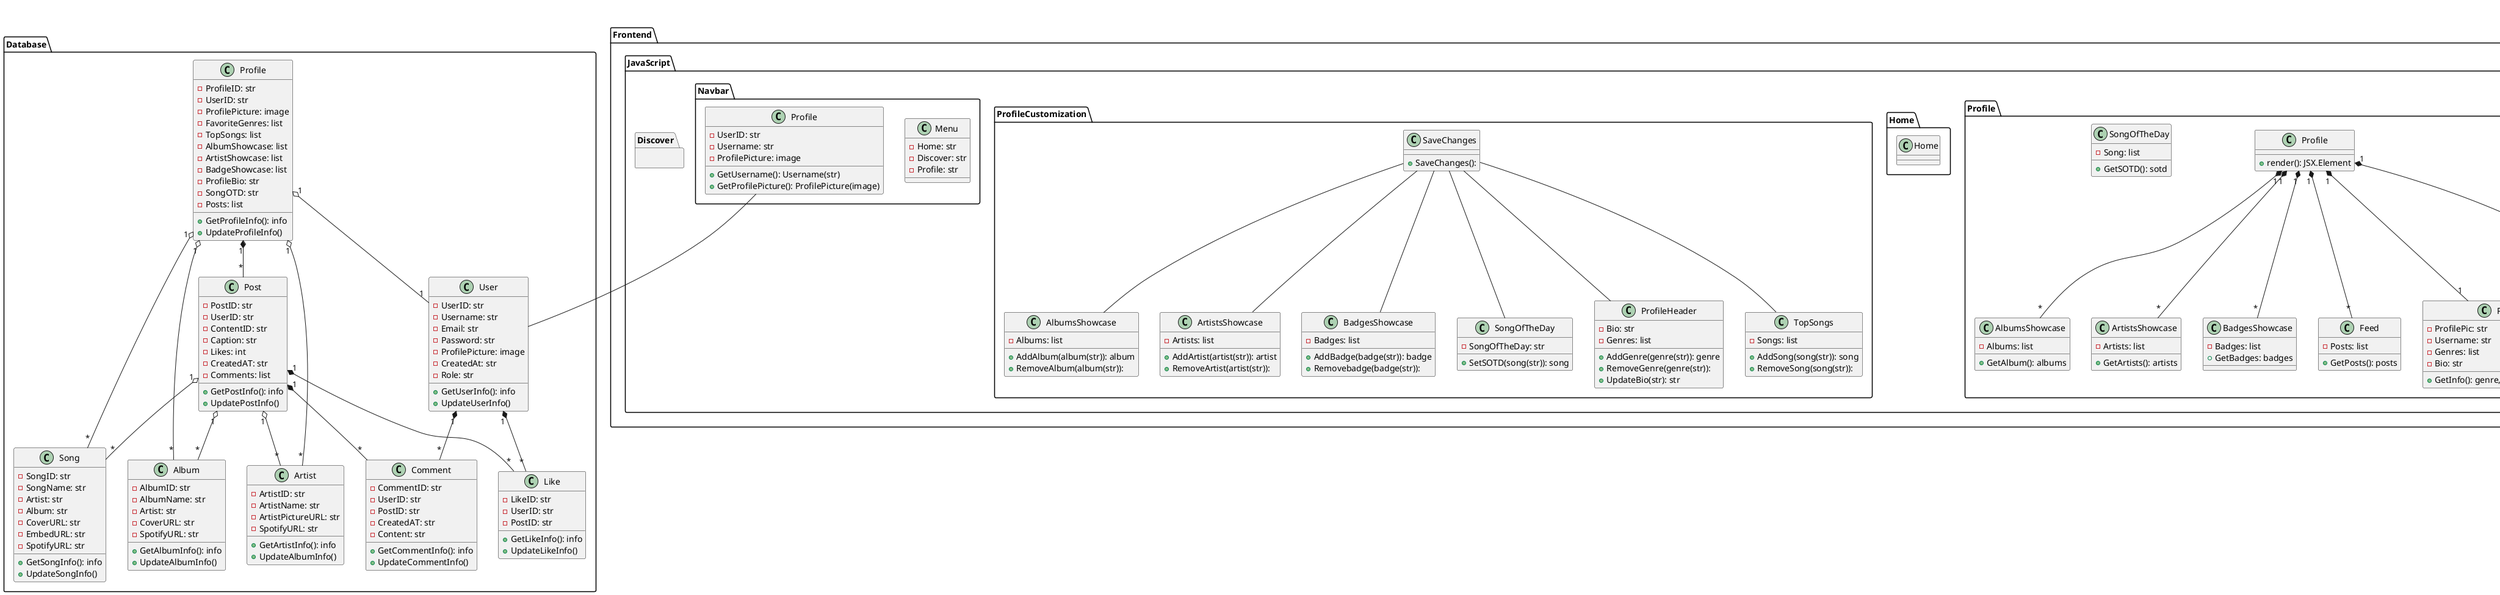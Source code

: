 @startuml

package "Database" {

  class User {
    - UserID: str
    - Username: str
    - Email: str
    - Password: str
    - ProfilePicture: image
    - CreatedAt: str
    - Role: str
    + GetUserInfo(): info
    + UpdateUserInfo()
  }

  class Post {
    - PostID: str
    - UserID: str
    - ContentID: str
    - Caption: str
    - Likes: int
    - CreatedAT: str
    - Comments: list
    + GetPostInfo(): info
    + UpdatePostInfo()
  }

  class Like {
    - LikeID: str
    - UserID: str
    - PostID: str
    + GetLikeInfo(): info
    + UpdateLikeInfo()
  }

  class Comment{
    - CommentID: str
    - UserID: str
    - PostID: str
    - CreatedAT: str
    - Content: str
    + GetCommentInfo(): info
    + UpdateCommentInfo()
  }

  class Song{
    - SongID: str
    - SongName: str
    - Artist: str
    - Album: str
    - CoverURL: str
    - EmbedURL: str
    - SpotifyURL: str
    + GetSongInfo(): info
    + UpdateSongInfo()
  }

  class Album{
    - AlbumID: str
    - AlbumName: str
    - Artist: str
    - CoverURL: str
    - SpotifyURL: str
    + GetAlbumInfo(): info
    + UpdateAlbumInfo()
  }

  class Artist{
    - ArtistID: str
    - ArtistName: str
    - ArtistPictureURL: str
    - SpotifyURL: str
    + GetArtistInfo(): info
    + UpdateAlbumInfo()
  }

  class Profile{
    - ProfileID: str
    - UserID: str
    - ProfilePicture: image
    - FavoriteGenres: list
    - TopSongs: list
    - AlbumShowcase: list
    - ArtistShowcase: list
    - BadgeShowcase: list
    - ProfileBio: str
    - SongOTD: str
    - Posts: list
    + GetProfileInfo(): info
    + UpdateProfileInfo()
  }

  Profile "1" o-- "1" User
  Profile "1" *-- "*" Post
  Profile "1" o-- "*" Album
  Profile "1" o-- "*" Song
  Profile "1" o-- "*" Artist
  Post "1" *-- "*" Comment
  Post "1" *-- "*" Like
  Post "1" o-- "*" Song
  Post "1" o-- "*" Album
  Post "1" o-- "*" Artist
  User "1" *-- "*" Like
  User "1" *-- "*" Comment
}
package "Backend"{
  package "Python"{
  
    package "SpotifyAPI" {
    
      class SpotifyAPI{
        - ClientID: str
        - ClientSecret: str
        - Token: str
        - GetToken(): Token(str)
        + Search(query(str), searchtype(str))
      }

      class SpotifySearch{
        - Spotify: SpotifyAPI
        - Query: str
        + GetTrack(): Track
        + GetAlbum(): Album
        + GetArtist(): Artist
      }

      class SearchRoute<<route>>{
      }

      SpotifyAPI -- SpotifySearch
      SearchRoute -- SpotifySearch
    }
    
    package "OAuth"{
    
      class OAuth{
        - GoogleClientId: str
        - GoogleClientSecret: str
        - GoogleDiscoveryURL: str
        - UserID: str
        - Token: str
        - GetToken(): Token(str)
        + RequestLogin()
        + RedirectToGoogleLogin()
        + AccessTokens()
      }
  
      class LoginRoute<<route>> {
      }
  
      OAuth -- LoginRoute
    }
    
    class Main<<file>>{
      + CreateApp()
    }
    
    class RegisterUser{
    }
  }
}

package "Frontend"{
      package "JavaScript"{

    package "Profile"{
    
      class Profile {
        + render(): JSX.Element
      }

      class ProfileHeader {
        - ProfilePic: str
        - Username: str
        - Genres: list
        - Bio: str
        + GetInfo(): genre, bio, username, profilepic
      }

      class TopSongs {
        - Songs: list
        + GetSongs(): songs
      }

      class AlbumsShowcase {
        - Albums: list
        + GetAlbum(): albums
      }

      class ArtistsShowcase {
        - Artists: list
        + GetArtists(): artists
      }

      class BadgesShowcase {
        - Badges: list
        + GetBadges: badges
      }

      class Feed {
        - Posts: list
        + GetPosts(): posts
      }

      class SongOfTheDay {
        - Song: list
        + GetSOTD(): sotd
      }

      Profile "1" *-- "1" ProfileHeader
      Profile "1" *-- "*" TopSongs
      Profile "1" *-- "*" AlbumsShowcase
      Profile "1" *-- "*" ArtistsShowcase
      Profile "1" *-- "*" BadgesShowcase
      Profile "1" *-- "*" Feed
      }

      package "Home"{

        class Home
      }

      package "Discover"{

      }

      package "ProfileCustomization"{

        class ProfileHeader{
          - Bio: str
          - Genres: list
          + AddGenre(genre(str)): genre
          + RemoveGenre(genre(str)):
          + UpdateBio(str): str
        }

        class TopSongs{
          - Songs: list
          + AddSong(song(str)): song
          + RemoveSong(song(str)):
        }

        class AlbumsShowcase{
          - Albums: list
          + AddAlbum(album(str)): album
          + RemoveAlbum(album(str)):
        }

        class ArtistsShowcase{
          - Artists: list
          + AddArtist(artist(str)): artist
          + RemoveArtist(artist(str)):
        }

        class BadgesShowcase{
          - Badges: list
          + AddBadge(badge(str)): badge
          + Removebadge(badge(str)):
        }

        class SongOfTheDay{
          - SongOfTheDay: str
          + SetSOTD(song(str)): song
        }

        class SaveChanges{
          + SaveChanges():
        }

        SaveChanges -- ProfileHeader
        SaveChanges -- TopSongs
        SaveChanges -- AlbumsShowcase
        SaveChanges -- ArtistsShowcase
        SaveChanges -- BadgesShowcase
        SaveChanges -- SongOfTheDay
      }

      package "Navbar"{

        class Menu{
          - Home: str
          - Discover: str
          - Profile: str
        }

        class Profile{
          - UserID: str
          - Username: str
          - ProfilePicture: image
          + GetUsername(): Username(str)
          + GetProfilePicture(): ProfilePicture(image)
        }

        Profile -- User
      }
    }
  }
}
@enduml
